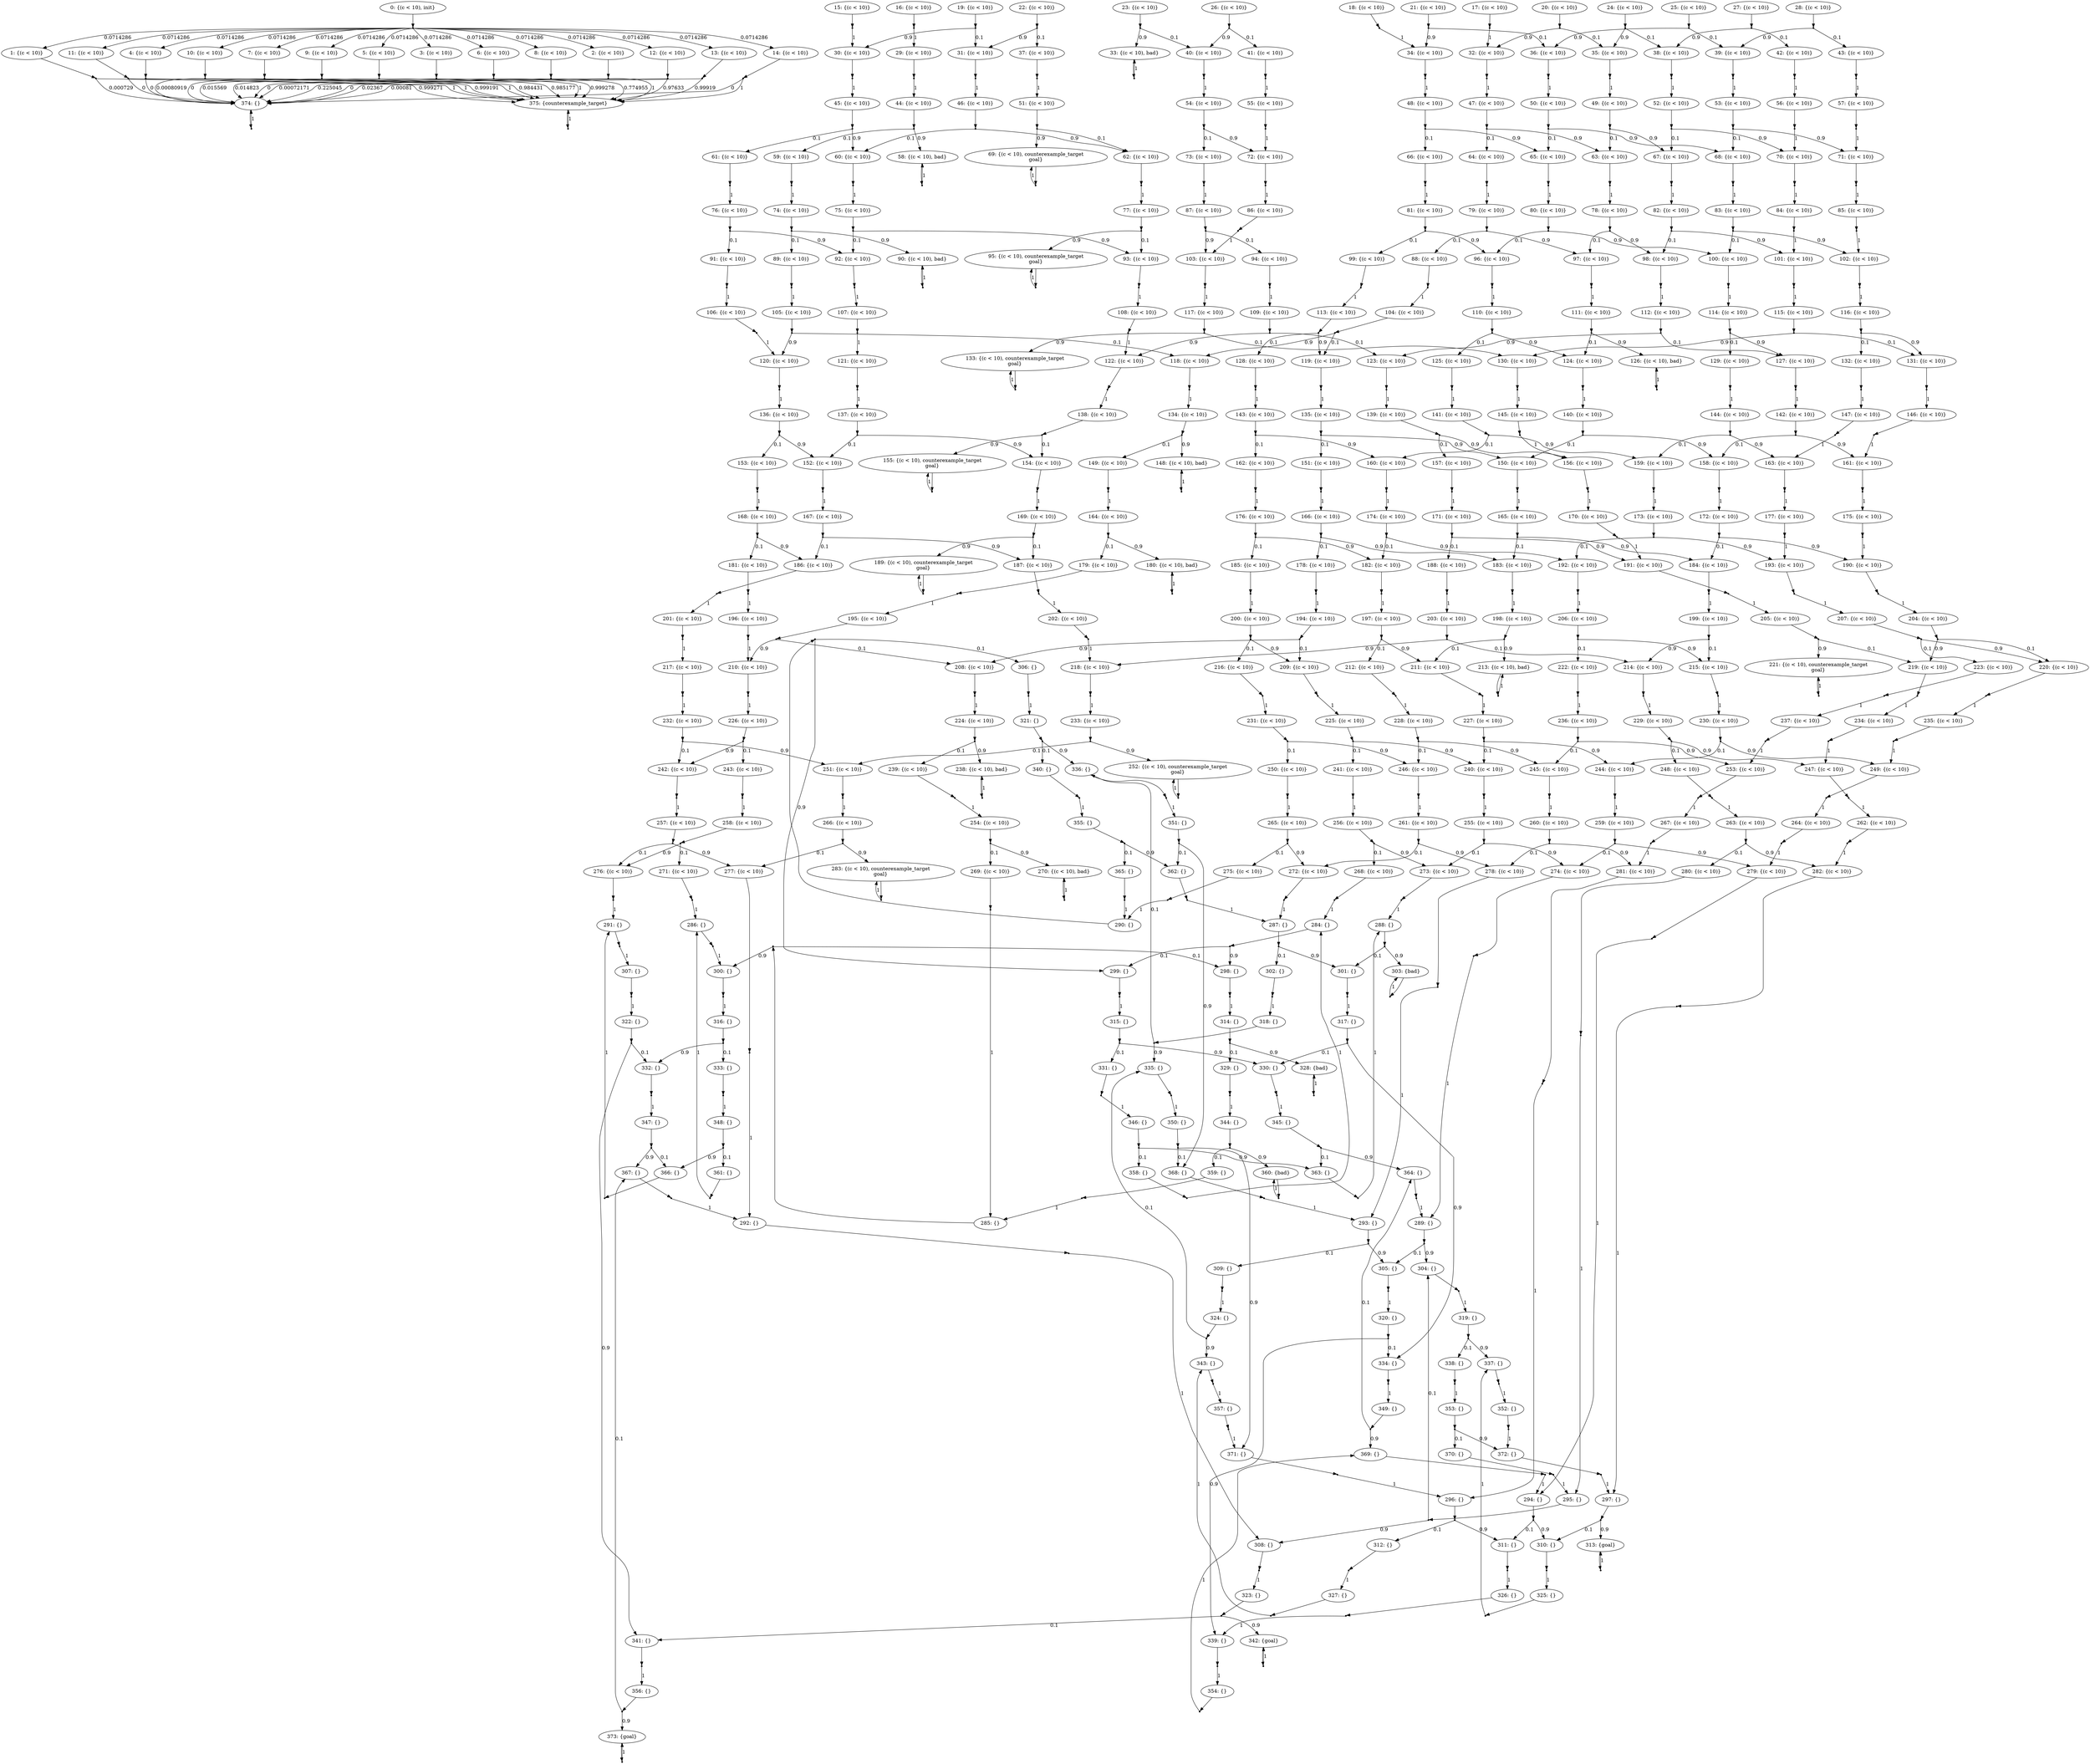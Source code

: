 digraph model {
	0 [ label = "0: {(c < 10), init}" ];
	1 [ label = "1: {(c < 10)}" ];
	2 [ label = "2: {(c < 10)}" ];
	3 [ label = "3: {(c < 10)}" ];
	4 [ label = "4: {(c < 10)}" ];
	5 [ label = "5: {(c < 10)}" ];
	6 [ label = "6: {(c < 10)}" ];
	7 [ label = "7: {(c < 10)}" ];
	8 [ label = "8: {(c < 10)}" ];
	9 [ label = "9: {(c < 10)}" ];
	10 [ label = "10: {(c < 10)}" ];
	11 [ label = "11: {(c < 10)}" ];
	12 [ label = "12: {(c < 10)}" ];
	13 [ label = "13: {(c < 10)}" ];
	14 [ label = "14: {(c < 10)}" ];
	15 [ label = "15: {(c < 10)}" ];
	16 [ label = "16: {(c < 10)}" ];
	17 [ label = "17: {(c < 10)}" ];
	18 [ label = "18: {(c < 10)}" ];
	19 [ label = "19: {(c < 10)}" ];
	20 [ label = "20: {(c < 10)}" ];
	21 [ label = "21: {(c < 10)}" ];
	22 [ label = "22: {(c < 10)}" ];
	23 [ label = "23: {(c < 10)}" ];
	24 [ label = "24: {(c < 10)}" ];
	25 [ label = "25: {(c < 10)}" ];
	26 [ label = "26: {(c < 10)}" ];
	27 [ label = "27: {(c < 10)}" ];
	28 [ label = "28: {(c < 10)}" ];
	29 [ label = "29: {(c < 10)}" ];
	30 [ label = "30: {(c < 10)}" ];
	31 [ label = "31: {(c < 10)}" ];
	32 [ label = "32: {(c < 10)}" ];
	33 [ label = "33: {(c < 10), bad}" ];
	34 [ label = "34: {(c < 10)}" ];
	35 [ label = "35: {(c < 10)}" ];
	36 [ label = "36: {(c < 10)}" ];
	37 [ label = "37: {(c < 10)}" ];
	38 [ label = "38: {(c < 10)}" ];
	39 [ label = "39: {(c < 10)}" ];
	40 [ label = "40: {(c < 10)}" ];
	41 [ label = "41: {(c < 10)}" ];
	42 [ label = "42: {(c < 10)}" ];
	43 [ label = "43: {(c < 10)}" ];
	44 [ label = "44: {(c < 10)}" ];
	45 [ label = "45: {(c < 10)}" ];
	46 [ label = "46: {(c < 10)}" ];
	47 [ label = "47: {(c < 10)}" ];
	48 [ label = "48: {(c < 10)}" ];
	49 [ label = "49: {(c < 10)}" ];
	50 [ label = "50: {(c < 10)}" ];
	51 [ label = "51: {(c < 10)}" ];
	52 [ label = "52: {(c < 10)}" ];
	53 [ label = "53: {(c < 10)}" ];
	54 [ label = "54: {(c < 10)}" ];
	55 [ label = "55: {(c < 10)}" ];
	56 [ label = "56: {(c < 10)}" ];
	57 [ label = "57: {(c < 10)}" ];
	58 [ label = "58: {(c < 10), bad}" ];
	59 [ label = "59: {(c < 10)}" ];
	60 [ label = "60: {(c < 10)}" ];
	61 [ label = "61: {(c < 10)}" ];
	62 [ label = "62: {(c < 10)}" ];
	63 [ label = "63: {(c < 10)}" ];
	64 [ label = "64: {(c < 10)}" ];
	65 [ label = "65: {(c < 10)}" ];
	66 [ label = "66: {(c < 10)}" ];
	67 [ label = "67: {(c < 10)}" ];
	68 [ label = "68: {(c < 10)}" ];
	69 [ label = "69: {(c < 10), counterexample_target
goal}" ];
	70 [ label = "70: {(c < 10)}" ];
	71 [ label = "71: {(c < 10)}" ];
	72 [ label = "72: {(c < 10)}" ];
	73 [ label = "73: {(c < 10)}" ];
	74 [ label = "74: {(c < 10)}" ];
	75 [ label = "75: {(c < 10)}" ];
	76 [ label = "76: {(c < 10)}" ];
	77 [ label = "77: {(c < 10)}" ];
	78 [ label = "78: {(c < 10)}" ];
	79 [ label = "79: {(c < 10)}" ];
	80 [ label = "80: {(c < 10)}" ];
	81 [ label = "81: {(c < 10)}" ];
	82 [ label = "82: {(c < 10)}" ];
	83 [ label = "83: {(c < 10)}" ];
	84 [ label = "84: {(c < 10)}" ];
	85 [ label = "85: {(c < 10)}" ];
	86 [ label = "86: {(c < 10)}" ];
	87 [ label = "87: {(c < 10)}" ];
	88 [ label = "88: {(c < 10)}" ];
	89 [ label = "89: {(c < 10)}" ];
	90 [ label = "90: {(c < 10), bad}" ];
	91 [ label = "91: {(c < 10)}" ];
	92 [ label = "92: {(c < 10)}" ];
	93 [ label = "93: {(c < 10)}" ];
	94 [ label = "94: {(c < 10)}" ];
	95 [ label = "95: {(c < 10), counterexample_target
goal}" ];
	96 [ label = "96: {(c < 10)}" ];
	97 [ label = "97: {(c < 10)}" ];
	98 [ label = "98: {(c < 10)}" ];
	99 [ label = "99: {(c < 10)}" ];
	100 [ label = "100: {(c < 10)}" ];
	101 [ label = "101: {(c < 10)}" ];
	102 [ label = "102: {(c < 10)}" ];
	103 [ label = "103: {(c < 10)}" ];
	104 [ label = "104: {(c < 10)}" ];
	105 [ label = "105: {(c < 10)}" ];
	106 [ label = "106: {(c < 10)}" ];
	107 [ label = "107: {(c < 10)}" ];
	108 [ label = "108: {(c < 10)}" ];
	109 [ label = "109: {(c < 10)}" ];
	110 [ label = "110: {(c < 10)}" ];
	111 [ label = "111: {(c < 10)}" ];
	112 [ label = "112: {(c < 10)}" ];
	113 [ label = "113: {(c < 10)}" ];
	114 [ label = "114: {(c < 10)}" ];
	115 [ label = "115: {(c < 10)}" ];
	116 [ label = "116: {(c < 10)}" ];
	117 [ label = "117: {(c < 10)}" ];
	118 [ label = "118: {(c < 10)}" ];
	119 [ label = "119: {(c < 10)}" ];
	120 [ label = "120: {(c < 10)}" ];
	121 [ label = "121: {(c < 10)}" ];
	122 [ label = "122: {(c < 10)}" ];
	123 [ label = "123: {(c < 10)}" ];
	124 [ label = "124: {(c < 10)}" ];
	125 [ label = "125: {(c < 10)}" ];
	126 [ label = "126: {(c < 10), bad}" ];
	127 [ label = "127: {(c < 10)}" ];
	128 [ label = "128: {(c < 10)}" ];
	129 [ label = "129: {(c < 10)}" ];
	130 [ label = "130: {(c < 10)}" ];
	131 [ label = "131: {(c < 10)}" ];
	132 [ label = "132: {(c < 10)}" ];
	133 [ label = "133: {(c < 10), counterexample_target
goal}" ];
	134 [ label = "134: {(c < 10)}" ];
	135 [ label = "135: {(c < 10)}" ];
	136 [ label = "136: {(c < 10)}" ];
	137 [ label = "137: {(c < 10)}" ];
	138 [ label = "138: {(c < 10)}" ];
	139 [ label = "139: {(c < 10)}" ];
	140 [ label = "140: {(c < 10)}" ];
	141 [ label = "141: {(c < 10)}" ];
	142 [ label = "142: {(c < 10)}" ];
	143 [ label = "143: {(c < 10)}" ];
	144 [ label = "144: {(c < 10)}" ];
	145 [ label = "145: {(c < 10)}" ];
	146 [ label = "146: {(c < 10)}" ];
	147 [ label = "147: {(c < 10)}" ];
	148 [ label = "148: {(c < 10), bad}" ];
	149 [ label = "149: {(c < 10)}" ];
	150 [ label = "150: {(c < 10)}" ];
	151 [ label = "151: {(c < 10)}" ];
	152 [ label = "152: {(c < 10)}" ];
	153 [ label = "153: {(c < 10)}" ];
	154 [ label = "154: {(c < 10)}" ];
	155 [ label = "155: {(c < 10), counterexample_target
goal}" ];
	156 [ label = "156: {(c < 10)}" ];
	157 [ label = "157: {(c < 10)}" ];
	158 [ label = "158: {(c < 10)}" ];
	159 [ label = "159: {(c < 10)}" ];
	160 [ label = "160: {(c < 10)}" ];
	161 [ label = "161: {(c < 10)}" ];
	162 [ label = "162: {(c < 10)}" ];
	163 [ label = "163: {(c < 10)}" ];
	164 [ label = "164: {(c < 10)}" ];
	165 [ label = "165: {(c < 10)}" ];
	166 [ label = "166: {(c < 10)}" ];
	167 [ label = "167: {(c < 10)}" ];
	168 [ label = "168: {(c < 10)}" ];
	169 [ label = "169: {(c < 10)}" ];
	170 [ label = "170: {(c < 10)}" ];
	171 [ label = "171: {(c < 10)}" ];
	172 [ label = "172: {(c < 10)}" ];
	173 [ label = "173: {(c < 10)}" ];
	174 [ label = "174: {(c < 10)}" ];
	175 [ label = "175: {(c < 10)}" ];
	176 [ label = "176: {(c < 10)}" ];
	177 [ label = "177: {(c < 10)}" ];
	178 [ label = "178: {(c < 10)}" ];
	179 [ label = "179: {(c < 10)}" ];
	180 [ label = "180: {(c < 10), bad}" ];
	181 [ label = "181: {(c < 10)}" ];
	182 [ label = "182: {(c < 10)}" ];
	183 [ label = "183: {(c < 10)}" ];
	184 [ label = "184: {(c < 10)}" ];
	185 [ label = "185: {(c < 10)}" ];
	186 [ label = "186: {(c < 10)}" ];
	187 [ label = "187: {(c < 10)}" ];
	188 [ label = "188: {(c < 10)}" ];
	189 [ label = "189: {(c < 10), counterexample_target
goal}" ];
	190 [ label = "190: {(c < 10)}" ];
	191 [ label = "191: {(c < 10)}" ];
	192 [ label = "192: {(c < 10)}" ];
	193 [ label = "193: {(c < 10)}" ];
	194 [ label = "194: {(c < 10)}" ];
	195 [ label = "195: {(c < 10)}" ];
	196 [ label = "196: {(c < 10)}" ];
	197 [ label = "197: {(c < 10)}" ];
	198 [ label = "198: {(c < 10)}" ];
	199 [ label = "199: {(c < 10)}" ];
	200 [ label = "200: {(c < 10)}" ];
	201 [ label = "201: {(c < 10)}" ];
	202 [ label = "202: {(c < 10)}" ];
	203 [ label = "203: {(c < 10)}" ];
	204 [ label = "204: {(c < 10)}" ];
	205 [ label = "205: {(c < 10)}" ];
	206 [ label = "206: {(c < 10)}" ];
	207 [ label = "207: {(c < 10)}" ];
	208 [ label = "208: {(c < 10)}" ];
	209 [ label = "209: {(c < 10)}" ];
	210 [ label = "210: {(c < 10)}" ];
	211 [ label = "211: {(c < 10)}" ];
	212 [ label = "212: {(c < 10)}" ];
	213 [ label = "213: {(c < 10), bad}" ];
	214 [ label = "214: {(c < 10)}" ];
	215 [ label = "215: {(c < 10)}" ];
	216 [ label = "216: {(c < 10)}" ];
	217 [ label = "217: {(c < 10)}" ];
	218 [ label = "218: {(c < 10)}" ];
	219 [ label = "219: {(c < 10)}" ];
	220 [ label = "220: {(c < 10)}" ];
	221 [ label = "221: {(c < 10), counterexample_target
goal}" ];
	222 [ label = "222: {(c < 10)}" ];
	223 [ label = "223: {(c < 10)}" ];
	224 [ label = "224: {(c < 10)}" ];
	225 [ label = "225: {(c < 10)}" ];
	226 [ label = "226: {(c < 10)}" ];
	227 [ label = "227: {(c < 10)}" ];
	228 [ label = "228: {(c < 10)}" ];
	229 [ label = "229: {(c < 10)}" ];
	230 [ label = "230: {(c < 10)}" ];
	231 [ label = "231: {(c < 10)}" ];
	232 [ label = "232: {(c < 10)}" ];
	233 [ label = "233: {(c < 10)}" ];
	234 [ label = "234: {(c < 10)}" ];
	235 [ label = "235: {(c < 10)}" ];
	236 [ label = "236: {(c < 10)}" ];
	237 [ label = "237: {(c < 10)}" ];
	238 [ label = "238: {(c < 10), bad}" ];
	239 [ label = "239: {(c < 10)}" ];
	240 [ label = "240: {(c < 10)}" ];
	241 [ label = "241: {(c < 10)}" ];
	242 [ label = "242: {(c < 10)}" ];
	243 [ label = "243: {(c < 10)}" ];
	244 [ label = "244: {(c < 10)}" ];
	245 [ label = "245: {(c < 10)}" ];
	246 [ label = "246: {(c < 10)}" ];
	247 [ label = "247: {(c < 10)}" ];
	248 [ label = "248: {(c < 10)}" ];
	249 [ label = "249: {(c < 10)}" ];
	250 [ label = "250: {(c < 10)}" ];
	251 [ label = "251: {(c < 10)}" ];
	252 [ label = "252: {(c < 10), counterexample_target
goal}" ];
	253 [ label = "253: {(c < 10)}" ];
	254 [ label = "254: {(c < 10)}" ];
	255 [ label = "255: {(c < 10)}" ];
	256 [ label = "256: {(c < 10)}" ];
	257 [ label = "257: {(c < 10)}" ];
	258 [ label = "258: {(c < 10)}" ];
	259 [ label = "259: {(c < 10)}" ];
	260 [ label = "260: {(c < 10)}" ];
	261 [ label = "261: {(c < 10)}" ];
	262 [ label = "262: {(c < 10)}" ];
	263 [ label = "263: {(c < 10)}" ];
	264 [ label = "264: {(c < 10)}" ];
	265 [ label = "265: {(c < 10)}" ];
	266 [ label = "266: {(c < 10)}" ];
	267 [ label = "267: {(c < 10)}" ];
	268 [ label = "268: {(c < 10)}" ];
	269 [ label = "269: {(c < 10)}" ];
	270 [ label = "270: {(c < 10), bad}" ];
	271 [ label = "271: {(c < 10)}" ];
	272 [ label = "272: {(c < 10)}" ];
	273 [ label = "273: {(c < 10)}" ];
	274 [ label = "274: {(c < 10)}" ];
	275 [ label = "275: {(c < 10)}" ];
	276 [ label = "276: {(c < 10)}" ];
	277 [ label = "277: {(c < 10)}" ];
	278 [ label = "278: {(c < 10)}" ];
	279 [ label = "279: {(c < 10)}" ];
	280 [ label = "280: {(c < 10)}" ];
	281 [ label = "281: {(c < 10)}" ];
	282 [ label = "282: {(c < 10)}" ];
	283 [ label = "283: {(c < 10), counterexample_target
goal}" ];
	284 [ label = "284: {}" ];
	285 [ label = "285: {}" ];
	286 [ label = "286: {}" ];
	287 [ label = "287: {}" ];
	288 [ label = "288: {}" ];
	289 [ label = "289: {}" ];
	290 [ label = "290: {}" ];
	291 [ label = "291: {}" ];
	292 [ label = "292: {}" ];
	293 [ label = "293: {}" ];
	294 [ label = "294: {}" ];
	295 [ label = "295: {}" ];
	296 [ label = "296: {}" ];
	297 [ label = "297: {}" ];
	298 [ label = "298: {}" ];
	299 [ label = "299: {}" ];
	300 [ label = "300: {}" ];
	301 [ label = "301: {}" ];
	302 [ label = "302: {}" ];
	303 [ label = "303: {bad}" ];
	304 [ label = "304: {}" ];
	305 [ label = "305: {}" ];
	306 [ label = "306: {}" ];
	307 [ label = "307: {}" ];
	308 [ label = "308: {}" ];
	309 [ label = "309: {}" ];
	310 [ label = "310: {}" ];
	311 [ label = "311: {}" ];
	312 [ label = "312: {}" ];
	313 [ label = "313: {goal}" ];
	314 [ label = "314: {}" ];
	315 [ label = "315: {}" ];
	316 [ label = "316: {}" ];
	317 [ label = "317: {}" ];
	318 [ label = "318: {}" ];
	319 [ label = "319: {}" ];
	320 [ label = "320: {}" ];
	321 [ label = "321: {}" ];
	322 [ label = "322: {}" ];
	323 [ label = "323: {}" ];
	324 [ label = "324: {}" ];
	325 [ label = "325: {}" ];
	326 [ label = "326: {}" ];
	327 [ label = "327: {}" ];
	328 [ label = "328: {bad}" ];
	329 [ label = "329: {}" ];
	330 [ label = "330: {}" ];
	331 [ label = "331: {}" ];
	332 [ label = "332: {}" ];
	333 [ label = "333: {}" ];
	334 [ label = "334: {}" ];
	335 [ label = "335: {}" ];
	336 [ label = "336: {}" ];
	337 [ label = "337: {}" ];
	338 [ label = "338: {}" ];
	339 [ label = "339: {}" ];
	340 [ label = "340: {}" ];
	341 [ label = "341: {}" ];
	342 [ label = "342: {goal}" ];
	343 [ label = "343: {}" ];
	344 [ label = "344: {}" ];
	345 [ label = "345: {}" ];
	346 [ label = "346: {}" ];
	347 [ label = "347: {}" ];
	348 [ label = "348: {}" ];
	349 [ label = "349: {}" ];
	350 [ label = "350: {}" ];
	351 [ label = "351: {}" ];
	352 [ label = "352: {}" ];
	353 [ label = "353: {}" ];
	354 [ label = "354: {}" ];
	355 [ label = "355: {}" ];
	356 [ label = "356: {}" ];
	357 [ label = "357: {}" ];
	358 [ label = "358: {}" ];
	359 [ label = "359: {}" ];
	360 [ label = "360: {bad}" ];
	361 [ label = "361: {}" ];
	362 [ label = "362: {}" ];
	363 [ label = "363: {}" ];
	364 [ label = "364: {}" ];
	365 [ label = "365: {}" ];
	366 [ label = "366: {}" ];
	367 [ label = "367: {}" ];
	368 [ label = "368: {}" ];
	369 [ label = "369: {}" ];
	370 [ label = "370: {}" ];
	371 [ label = "371: {}" ];
	372 [ label = "372: {}" ];
	373 [ label = "373: {goal}" ];
	374 [ label = "374: {}" ];
	375 [ label = "375: {counterexample_target}" ];
	"0c0" [shape = "point"];
	0 -> "0c0";
	"0c0" -> 1 [ label= "0.0714286" ];
	"0c0" -> 2 [ label= "0.0714286" ];
	"0c0" -> 3 [ label= "0.0714286" ];
	"0c0" -> 4 [ label= "0.0714286" ];
	"0c0" -> 5 [ label= "0.0714286" ];
	"0c0" -> 6 [ label= "0.0714286" ];
	"0c0" -> 7 [ label= "0.0714286" ];
	"0c0" -> 8 [ label= "0.0714286" ];
	"0c0" -> 9 [ label= "0.0714286" ];
	"0c0" -> 10 [ label= "0.0714286" ];
	"0c0" -> 11 [ label= "0.0714286" ];
	"0c0" -> 12 [ label= "0.0714286" ];
	"0c0" -> 13 [ label= "0.0714286" ];
	"0c0" -> 14 [ label= "0.0714286" ];
	"1c0" [shape = "point"];
	1 -> "1c0";
	"1c0" -> 374 [ label= "0.000729" ];
	"1c0" -> 375 [ label= "0.999271" ];
	"2c0" [shape = "point"];
	2 -> "2c0";
	"2c0" -> 374 [ label= "0" ];
	"2c0" -> 375 [ label= "1" ];
	"3c0" [shape = "point"];
	3 -> "3c0";
	"3c0" -> 374 [ label= "0" ];
	"3c0" -> 375 [ label= "1" ];
	"4c0" [shape = "point"];
	4 -> "4c0";
	"4c0" -> 374 [ label= "0" ];
	"4c0" -> 375 [ label= "1" ];
	"5c0" [shape = "point"];
	5 -> "5c0";
	"5c0" -> 374 [ label= "0.014823" ];
	"5c0" -> 375 [ label= "0.985177" ];
	"6c0" [shape = "point"];
	6 -> "6c0";
	"6c0" -> 374 [ label= "0.00072171" ];
	"6c0" -> 375 [ label= "0.999278" ];
	"7c0" [shape = "point"];
	7 -> "7c0";
	"7c0" -> 374 [ label= "0" ];
	"7c0" -> 375 [ label= "1" ];
	"8c0" [shape = "point"];
	8 -> "8c0";
	"8c0" -> 374 [ label= "0.225045" ];
	"8c0" -> 375 [ label= "0.774955" ];
	"9c0" [shape = "point"];
	9 -> "9c0";
	"9c0" -> 374 [ label= "0.015569" ];
	"9c0" -> 375 [ label= "0.984431" ];
	"10c0" [shape = "point"];
	10 -> "10c0";
	"10c0" -> 374 [ label= "0.00080919" ];
	"10c0" -> 375 [ label= "0.999191" ];
	"11c0" [shape = "point"];
	11 -> "11c0";
	"11c0" -> 374 [ label= "0" ];
	"11c0" -> 375 [ label= "1" ];
	"12c0" [shape = "point"];
	12 -> "12c0";
	"12c0" -> 374 [ label= "0.02367" ];
	"12c0" -> 375 [ label= "0.97633" ];
	"13c0" [shape = "point"];
	13 -> "13c0";
	"13c0" -> 374 [ label= "0.00081" ];
	"13c0" -> 375 [ label= "0.99919" ];
	"14c0" [shape = "point"];
	14 -> "14c0";
	"14c0" -> 374 [ label= "0" ];
	"14c0" -> 375 [ label= "1" ];
	"15c0" [shape = "point"];
	15 -> "15c0";
	"15c0" -> 30 [ label= "1" ];
	"16c0" [shape = "point"];
	16 -> "16c0";
	"16c0" -> 29 [ label= "1" ];
	"17c0" [shape = "point"];
	17 -> "17c0";
	"17c0" -> 32 [ label= "1" ];
	"18c0" [shape = "point"];
	18 -> "18c0";
	"18c0" -> 34 [ label= "1" ];
	"19c0" [shape = "point"];
	19 -> "19c0";
	"19c0" -> 30 [ label= "0.9" ];
	"19c0" -> 31 [ label= "0.1" ];
	"20c0" [shape = "point"];
	20 -> "20c0";
	"20c0" -> 32 [ label= "0.9" ];
	"20c0" -> 35 [ label= "0.1" ];
	"21c0" [shape = "point"];
	21 -> "21c0";
	"21c0" -> 34 [ label= "0.9" ];
	"21c0" -> 36 [ label= "0.1" ];
	"22c0" [shape = "point"];
	22 -> "22c0";
	"22c0" -> 31 [ label= "0.9" ];
	"22c0" -> 37 [ label= "0.1" ];
	"23c0" [shape = "point"];
	23 -> "23c0";
	"23c0" -> 33 [ label= "0.9" ];
	"23c0" -> 40 [ label= "0.1" ];
	"24c0" [shape = "point"];
	24 -> "24c0";
	"24c0" -> 35 [ label= "0.9" ];
	"24c0" -> 38 [ label= "0.1" ];
	"25c0" [shape = "point"];
	25 -> "25c0";
	"25c0" -> 36 [ label= "0.9" ];
	"25c0" -> 39 [ label= "0.1" ];
	"26c0" [shape = "point"];
	26 -> "26c0";
	"26c0" -> 40 [ label= "0.9" ];
	"26c0" -> 41 [ label= "0.1" ];
	"27c0" [shape = "point"];
	27 -> "27c0";
	"27c0" -> 38 [ label= "0.9" ];
	"27c0" -> 42 [ label= "0.1" ];
	"28c0" [shape = "point"];
	28 -> "28c0";
	"28c0" -> 39 [ label= "0.9" ];
	"28c0" -> 43 [ label= "0.1" ];
	"29c0" [shape = "point"];
	29 -> "29c0";
	"29c0" -> 44 [ label= "1" ];
	"30c0" [shape = "point"];
	30 -> "30c0";
	"30c0" -> 45 [ label= "1" ];
	"31c0" [shape = "point"];
	31 -> "31c0";
	"31c0" -> 46 [ label= "1" ];
	"32c0" [shape = "point"];
	32 -> "32c0";
	"32c0" -> 47 [ label= "1" ];
	"33c0" [shape = "point"];
	33 -> "33c0";
	"33c0" -> 33 [ label= "1" ];
	"34c0" [shape = "point"];
	34 -> "34c0";
	"34c0" -> 48 [ label= "1" ];
	"35c0" [shape = "point"];
	35 -> "35c0";
	"35c0" -> 49 [ label= "1" ];
	"36c0" [shape = "point"];
	36 -> "36c0";
	"36c0" -> 50 [ label= "1" ];
	"37c0" [shape = "point"];
	37 -> "37c0";
	"37c0" -> 51 [ label= "1" ];
	"38c0" [shape = "point"];
	38 -> "38c0";
	"38c0" -> 52 [ label= "1" ];
	"39c0" [shape = "point"];
	39 -> "39c0";
	"39c0" -> 53 [ label= "1" ];
	"40c0" [shape = "point"];
	40 -> "40c0";
	"40c0" -> 54 [ label= "1" ];
	"41c0" [shape = "point"];
	41 -> "41c0";
	"41c0" -> 55 [ label= "1" ];
	"42c0" [shape = "point"];
	42 -> "42c0";
	"42c0" -> 56 [ label= "1" ];
	"43c0" [shape = "point"];
	43 -> "43c0";
	"43c0" -> 57 [ label= "1" ];
	"44c0" [shape = "point"];
	44 -> "44c0";
	"44c0" -> 58 [ label= "0.9" ];
	"44c0" -> 59 [ label= "0.1" ];
	"45c0" [shape = "point"];
	45 -> "45c0";
	"45c0" -> 60 [ label= "0.9" ];
	"45c0" -> 61 [ label= "0.1" ];
	"46c0" [shape = "point"];
	46 -> "46c0";
	"46c0" -> 60 [ label= "0.1" ];
	"46c0" -> 62 [ label= "0.9" ];
	"47c0" [shape = "point"];
	47 -> "47c0";
	"47c0" -> 63 [ label= "0.9" ];
	"47c0" -> 64 [ label= "0.1" ];
	"48c0" [shape = "point"];
	48 -> "48c0";
	"48c0" -> 65 [ label= "0.9" ];
	"48c0" -> 66 [ label= "0.1" ];
	"49c0" [shape = "point"];
	49 -> "49c0";
	"49c0" -> 63 [ label= "0.1" ];
	"49c0" -> 67 [ label= "0.9" ];
	"50c0" [shape = "point"];
	50 -> "50c0";
	"50c0" -> 65 [ label= "0.1" ];
	"50c0" -> 68 [ label= "0.9" ];
	"51c0" [shape = "point"];
	51 -> "51c0";
	"51c0" -> 62 [ label= "0.1" ];
	"51c0" -> 69 [ label= "0.9" ];
	"52c0" [shape = "point"];
	52 -> "52c0";
	"52c0" -> 67 [ label= "0.1" ];
	"52c0" -> 70 [ label= "0.9" ];
	"53c0" [shape = "point"];
	53 -> "53c0";
	"53c0" -> 68 [ label= "0.1" ];
	"53c0" -> 71 [ label= "0.9" ];
	"54c0" [shape = "point"];
	54 -> "54c0";
	"54c0" -> 72 [ label= "0.9" ];
	"54c0" -> 73 [ label= "0.1" ];
	"55c0" [shape = "point"];
	55 -> "55c0";
	"55c0" -> 72 [ label= "1" ];
	"56c0" [shape = "point"];
	56 -> "56c0";
	"56c0" -> 70 [ label= "1" ];
	"57c0" [shape = "point"];
	57 -> "57c0";
	"57c0" -> 71 [ label= "1" ];
	"58c0" [shape = "point"];
	58 -> "58c0";
	"58c0" -> 58 [ label= "1" ];
	"59c0" [shape = "point"];
	59 -> "59c0";
	"59c0" -> 74 [ label= "1" ];
	"60c0" [shape = "point"];
	60 -> "60c0";
	"60c0" -> 75 [ label= "1" ];
	"61c0" [shape = "point"];
	61 -> "61c0";
	"61c0" -> 76 [ label= "1" ];
	"62c0" [shape = "point"];
	62 -> "62c0";
	"62c0" -> 77 [ label= "1" ];
	"63c0" [shape = "point"];
	63 -> "63c0";
	"63c0" -> 78 [ label= "1" ];
	"64c0" [shape = "point"];
	64 -> "64c0";
	"64c0" -> 79 [ label= "1" ];
	"65c0" [shape = "point"];
	65 -> "65c0";
	"65c0" -> 80 [ label= "1" ];
	"66c0" [shape = "point"];
	66 -> "66c0";
	"66c0" -> 81 [ label= "1" ];
	"67c0" [shape = "point"];
	67 -> "67c0";
	"67c0" -> 82 [ label= "1" ];
	"68c0" [shape = "point"];
	68 -> "68c0";
	"68c0" -> 83 [ label= "1" ];
	"69c0" [shape = "point"];
	69 -> "69c0";
	"69c0" -> 69 [ label= "1" ];
	"70c0" [shape = "point"];
	70 -> "70c0";
	"70c0" -> 84 [ label= "1" ];
	"71c0" [shape = "point"];
	71 -> "71c0";
	"71c0" -> 85 [ label= "1" ];
	"72c0" [shape = "point"];
	72 -> "72c0";
	"72c0" -> 86 [ label= "1" ];
	"73c0" [shape = "point"];
	73 -> "73c0";
	"73c0" -> 87 [ label= "1" ];
	"74c0" [shape = "point"];
	74 -> "74c0";
	"74c0" -> 89 [ label= "0.1" ];
	"74c0" -> 90 [ label= "0.9" ];
	"75c0" [shape = "point"];
	75 -> "75c0";
	"75c0" -> 92 [ label= "0.1" ];
	"75c0" -> 93 [ label= "0.9" ];
	"76c0" [shape = "point"];
	76 -> "76c0";
	"76c0" -> 91 [ label= "0.1" ];
	"76c0" -> 92 [ label= "0.9" ];
	"77c0" [shape = "point"];
	77 -> "77c0";
	"77c0" -> 93 [ label= "0.1" ];
	"77c0" -> 95 [ label= "0.9" ];
	"78c0" [shape = "point"];
	78 -> "78c0";
	"78c0" -> 97 [ label= "0.1" ];
	"78c0" -> 98 [ label= "0.9" ];
	"79c0" [shape = "point"];
	79 -> "79c0";
	"79c0" -> 88 [ label= "0.1" ];
	"79c0" -> 97 [ label= "0.9" ];
	"80c0" [shape = "point"];
	80 -> "80c0";
	"80c0" -> 96 [ label= "0.1" ];
	"80c0" -> 100 [ label= "0.9" ];
	"81c0" [shape = "point"];
	81 -> "81c0";
	"81c0" -> 96 [ label= "0.9" ];
	"81c0" -> 99 [ label= "0.1" ];
	"82c0" [shape = "point"];
	82 -> "82c0";
	"82c0" -> 98 [ label= "0.1" ];
	"82c0" -> 101 [ label= "0.9" ];
	"83c0" [shape = "point"];
	83 -> "83c0";
	"83c0" -> 100 [ label= "0.1" ];
	"83c0" -> 102 [ label= "0.9" ];
	"84c0" [shape = "point"];
	84 -> "84c0";
	"84c0" -> 101 [ label= "1" ];
	"85c0" [shape = "point"];
	85 -> "85c0";
	"85c0" -> 102 [ label= "1" ];
	"86c0" [shape = "point"];
	86 -> "86c0";
	"86c0" -> 103 [ label= "1" ];
	"87c0" [shape = "point"];
	87 -> "87c0";
	"87c0" -> 94 [ label= "0.1" ];
	"87c0" -> 103 [ label= "0.9" ];
	"88c0" [shape = "point"];
	88 -> "88c0";
	"88c0" -> 104 [ label= "1" ];
	"89c0" [shape = "point"];
	89 -> "89c0";
	"89c0" -> 105 [ label= "1" ];
	"90c0" [shape = "point"];
	90 -> "90c0";
	"90c0" -> 90 [ label= "1" ];
	"91c0" [shape = "point"];
	91 -> "91c0";
	"91c0" -> 106 [ label= "1" ];
	"92c0" [shape = "point"];
	92 -> "92c0";
	"92c0" -> 107 [ label= "1" ];
	"93c0" [shape = "point"];
	93 -> "93c0";
	"93c0" -> 108 [ label= "1" ];
	"94c0" [shape = "point"];
	94 -> "94c0";
	"94c0" -> 109 [ label= "1" ];
	"95c0" [shape = "point"];
	95 -> "95c0";
	"95c0" -> 95 [ label= "1" ];
	"96c0" [shape = "point"];
	96 -> "96c0";
	"96c0" -> 110 [ label= "1" ];
	"97c0" [shape = "point"];
	97 -> "97c0";
	"97c0" -> 111 [ label= "1" ];
	"98c0" [shape = "point"];
	98 -> "98c0";
	"98c0" -> 112 [ label= "1" ];
	"99c0" [shape = "point"];
	99 -> "99c0";
	"99c0" -> 113 [ label= "1" ];
	"100c0" [shape = "point"];
	100 -> "100c0";
	"100c0" -> 114 [ label= "1" ];
	"101c0" [shape = "point"];
	101 -> "101c0";
	"101c0" -> 115 [ label= "1" ];
	"102c0" [shape = "point"];
	102 -> "102c0";
	"102c0" -> 116 [ label= "1" ];
	"103c0" [shape = "point"];
	103 -> "103c0";
	"103c0" -> 117 [ label= "1" ];
	"104c0" [shape = "point"];
	104 -> "104c0";
	"104c0" -> 118 [ label= "0.9" ];
	"104c0" -> 119 [ label= "0.1" ];
	"105c0" [shape = "point"];
	105 -> "105c0";
	"105c0" -> 118 [ label= "0.1" ];
	"105c0" -> 120 [ label= "0.9" ];
	"106c0" [shape = "point"];
	106 -> "106c0";
	"106c0" -> 120 [ label= "1" ];
	"107c0" [shape = "point"];
	107 -> "107c0";
	"107c0" -> 121 [ label= "1" ];
	"108c0" [shape = "point"];
	108 -> "108c0";
	"108c0" -> 122 [ label= "1" ];
	"109c0" [shape = "point"];
	109 -> "109c0";
	"109c0" -> 122 [ label= "0.9" ];
	"109c0" -> 123 [ label= "0.1" ];
	"110c0" [shape = "point"];
	110 -> "110c0";
	"110c0" -> 124 [ label= "0.9" ];
	"110c0" -> 125 [ label= "0.1" ];
	"111c0" [shape = "point"];
	111 -> "111c0";
	"111c0" -> 124 [ label= "0.1" ];
	"111c0" -> 126 [ label= "0.9" ];
	"112c0" [shape = "point"];
	112 -> "112c0";
	"112c0" -> 123 [ label= "0.9" ];
	"112c0" -> 127 [ label= "0.1" ];
	"113c0" [shape = "point"];
	113 -> "113c0";
	"113c0" -> 119 [ label= "0.9" ];
	"113c0" -> 128 [ label= "0.1" ];
	"114c0" [shape = "point"];
	114 -> "114c0";
	"114c0" -> 127 [ label= "0.9" ];
	"114c0" -> 129 [ label= "0.1" ];
	"115c0" [shape = "point"];
	115 -> "115c0";
	"115c0" -> 130 [ label= "0.9" ];
	"115c0" -> 131 [ label= "0.1" ];
	"116c0" [shape = "point"];
	116 -> "116c0";
	"116c0" -> 131 [ label= "0.9" ];
	"116c0" -> 132 [ label= "0.1" ];
	"117c0" [shape = "point"];
	117 -> "117c0";
	"117c0" -> 130 [ label= "0.1" ];
	"117c0" -> 133 [ label= "0.9" ];
	"118c0" [shape = "point"];
	118 -> "118c0";
	"118c0" -> 134 [ label= "1" ];
	"119c0" [shape = "point"];
	119 -> "119c0";
	"119c0" -> 135 [ label= "1" ];
	"120c0" [shape = "point"];
	120 -> "120c0";
	"120c0" -> 136 [ label= "1" ];
	"121c0" [shape = "point"];
	121 -> "121c0";
	"121c0" -> 137 [ label= "1" ];
	"122c0" [shape = "point"];
	122 -> "122c0";
	"122c0" -> 138 [ label= "1" ];
	"123c0" [shape = "point"];
	123 -> "123c0";
	"123c0" -> 139 [ label= "1" ];
	"124c0" [shape = "point"];
	124 -> "124c0";
	"124c0" -> 140 [ label= "1" ];
	"125c0" [shape = "point"];
	125 -> "125c0";
	"125c0" -> 141 [ label= "1" ];
	"126c0" [shape = "point"];
	126 -> "126c0";
	"126c0" -> 126 [ label= "1" ];
	"127c0" [shape = "point"];
	127 -> "127c0";
	"127c0" -> 142 [ label= "1" ];
	"128c0" [shape = "point"];
	128 -> "128c0";
	"128c0" -> 143 [ label= "1" ];
	"129c0" [shape = "point"];
	129 -> "129c0";
	"129c0" -> 144 [ label= "1" ];
	"130c0" [shape = "point"];
	130 -> "130c0";
	"130c0" -> 145 [ label= "1" ];
	"131c0" [shape = "point"];
	131 -> "131c0";
	"131c0" -> 146 [ label= "1" ];
	"132c0" [shape = "point"];
	132 -> "132c0";
	"132c0" -> 147 [ label= "1" ];
	"133c0" [shape = "point"];
	133 -> "133c0";
	"133c0" -> 133 [ label= "1" ];
	"134c0" [shape = "point"];
	134 -> "134c0";
	"134c0" -> 148 [ label= "0.9" ];
	"134c0" -> 149 [ label= "0.1" ];
	"135c0" [shape = "point"];
	135 -> "135c0";
	"135c0" -> 150 [ label= "0.9" ];
	"135c0" -> 151 [ label= "0.1" ];
	"136c0" [shape = "point"];
	136 -> "136c0";
	"136c0" -> 152 [ label= "0.9" ];
	"136c0" -> 153 [ label= "0.1" ];
	"137c0" [shape = "point"];
	137 -> "137c0";
	"137c0" -> 152 [ label= "0.1" ];
	"137c0" -> 154 [ label= "0.9" ];
	"138c0" [shape = "point"];
	138 -> "138c0";
	"138c0" -> 154 [ label= "0.1" ];
	"138c0" -> 155 [ label= "0.9" ];
	"139c0" [shape = "point"];
	139 -> "139c0";
	"139c0" -> 156 [ label= "0.9" ];
	"139c0" -> 157 [ label= "0.1" ];
	"140c0" [shape = "point"];
	140 -> "140c0";
	"140c0" -> 150 [ label= "0.1" ];
	"140c0" -> 158 [ label= "0.9" ];
	"141c0" [shape = "point"];
	141 -> "141c0";
	"141c0" -> 159 [ label= "0.9" ];
	"141c0" -> 160 [ label= "0.1" ];
	"142c0" [shape = "point"];
	142 -> "142c0";
	"142c0" -> 158 [ label= "0.1" ];
	"142c0" -> 161 [ label= "0.9" ];
	"143c0" [shape = "point"];
	143 -> "143c0";
	"143c0" -> 160 [ label= "0.9" ];
	"143c0" -> 162 [ label= "0.1" ];
	"144c0" [shape = "point"];
	144 -> "144c0";
	"144c0" -> 159 [ label= "0.1" ];
	"144c0" -> 163 [ label= "0.9" ];
	"145c0" [shape = "point"];
	145 -> "145c0";
	"145c0" -> 156 [ label= "1" ];
	"146c0" [shape = "point"];
	146 -> "146c0";
	"146c0" -> 161 [ label= "1" ];
	"147c0" [shape = "point"];
	147 -> "147c0";
	"147c0" -> 163 [ label= "1" ];
	"148c0" [shape = "point"];
	148 -> "148c0";
	"148c0" -> 148 [ label= "1" ];
	"149c0" [shape = "point"];
	149 -> "149c0";
	"149c0" -> 164 [ label= "1" ];
	"150c0" [shape = "point"];
	150 -> "150c0";
	"150c0" -> 165 [ label= "1" ];
	"151c0" [shape = "point"];
	151 -> "151c0";
	"151c0" -> 166 [ label= "1" ];
	"152c0" [shape = "point"];
	152 -> "152c0";
	"152c0" -> 167 [ label= "1" ];
	"153c0" [shape = "point"];
	153 -> "153c0";
	"153c0" -> 168 [ label= "1" ];
	"154c0" [shape = "point"];
	154 -> "154c0";
	"154c0" -> 169 [ label= "1" ];
	"155c0" [shape = "point"];
	155 -> "155c0";
	"155c0" -> 155 [ label= "1" ];
	"156c0" [shape = "point"];
	156 -> "156c0";
	"156c0" -> 170 [ label= "1" ];
	"157c0" [shape = "point"];
	157 -> "157c0";
	"157c0" -> 171 [ label= "1" ];
	"158c0" [shape = "point"];
	158 -> "158c0";
	"158c0" -> 172 [ label= "1" ];
	"159c0" [shape = "point"];
	159 -> "159c0";
	"159c0" -> 173 [ label= "1" ];
	"160c0" [shape = "point"];
	160 -> "160c0";
	"160c0" -> 174 [ label= "1" ];
	"161c0" [shape = "point"];
	161 -> "161c0";
	"161c0" -> 175 [ label= "1" ];
	"162c0" [shape = "point"];
	162 -> "162c0";
	"162c0" -> 176 [ label= "1" ];
	"163c0" [shape = "point"];
	163 -> "163c0";
	"163c0" -> 177 [ label= "1" ];
	"164c0" [shape = "point"];
	164 -> "164c0";
	"164c0" -> 179 [ label= "0.1" ];
	"164c0" -> 180 [ label= "0.9" ];
	"165c0" [shape = "point"];
	165 -> "165c0";
	"165c0" -> 183 [ label= "0.1" ];
	"165c0" -> 184 [ label= "0.9" ];
	"166c0" [shape = "point"];
	166 -> "166c0";
	"166c0" -> 178 [ label= "0.1" ];
	"166c0" -> 183 [ label= "0.9" ];
	"167c0" [shape = "point"];
	167 -> "167c0";
	"167c0" -> 186 [ label= "0.1" ];
	"167c0" -> 187 [ label= "0.9" ];
	"168c0" [shape = "point"];
	168 -> "168c0";
	"168c0" -> 181 [ label= "0.1" ];
	"168c0" -> 186 [ label= "0.9" ];
	"169c0" [shape = "point"];
	169 -> "169c0";
	"169c0" -> 187 [ label= "0.1" ];
	"169c0" -> 189 [ label= "0.9" ];
	"170c0" [shape = "point"];
	170 -> "170c0";
	"170c0" -> 191 [ label= "1" ];
	"171c0" [shape = "point"];
	171 -> "171c0";
	"171c0" -> 188 [ label= "0.1" ];
	"171c0" -> 191 [ label= "0.9" ];
	"172c0" [shape = "point"];
	172 -> "172c0";
	"172c0" -> 184 [ label= "0.1" ];
	"172c0" -> 190 [ label= "0.9" ];
	"173c0" [shape = "point"];
	173 -> "173c0";
	"173c0" -> 192 [ label= "0.1" ];
	"173c0" -> 193 [ label= "0.9" ];
	"174c0" [shape = "point"];
	174 -> "174c0";
	"174c0" -> 182 [ label= "0.1" ];
	"174c0" -> 192 [ label= "0.9" ];
	"175c0" [shape = "point"];
	175 -> "175c0";
	"175c0" -> 190 [ label= "1" ];
	"176c0" [shape = "point"];
	176 -> "176c0";
	"176c0" -> 182 [ label= "0.9" ];
	"176c0" -> 185 [ label= "0.1" ];
	"177c0" [shape = "point"];
	177 -> "177c0";
	"177c0" -> 193 [ label= "1" ];
	"178c0" [shape = "point"];
	178 -> "178c0";
	"178c0" -> 194 [ label= "1" ];
	"179c0" [shape = "point"];
	179 -> "179c0";
	"179c0" -> 195 [ label= "1" ];
	"180c0" [shape = "point"];
	180 -> "180c0";
	"180c0" -> 180 [ label= "1" ];
	"181c0" [shape = "point"];
	181 -> "181c0";
	"181c0" -> 196 [ label= "1" ];
	"182c0" [shape = "point"];
	182 -> "182c0";
	"182c0" -> 197 [ label= "1" ];
	"183c0" [shape = "point"];
	183 -> "183c0";
	"183c0" -> 198 [ label= "1" ];
	"184c0" [shape = "point"];
	184 -> "184c0";
	"184c0" -> 199 [ label= "1" ];
	"185c0" [shape = "point"];
	185 -> "185c0";
	"185c0" -> 200 [ label= "1" ];
	"186c0" [shape = "point"];
	186 -> "186c0";
	"186c0" -> 201 [ label= "1" ];
	"187c0" [shape = "point"];
	187 -> "187c0";
	"187c0" -> 202 [ label= "1" ];
	"188c0" [shape = "point"];
	188 -> "188c0";
	"188c0" -> 203 [ label= "1" ];
	"189c0" [shape = "point"];
	189 -> "189c0";
	"189c0" -> 189 [ label= "1" ];
	"190c0" [shape = "point"];
	190 -> "190c0";
	"190c0" -> 204 [ label= "1" ];
	"191c0" [shape = "point"];
	191 -> "191c0";
	"191c0" -> 205 [ label= "1" ];
	"192c0" [shape = "point"];
	192 -> "192c0";
	"192c0" -> 206 [ label= "1" ];
	"193c0" [shape = "point"];
	193 -> "193c0";
	"193c0" -> 207 [ label= "1" ];
	"194c0" [shape = "point"];
	194 -> "194c0";
	"194c0" -> 208 [ label= "0.9" ];
	"194c0" -> 209 [ label= "0.1" ];
	"195c0" [shape = "point"];
	195 -> "195c0";
	"195c0" -> 208 [ label= "0.1" ];
	"195c0" -> 210 [ label= "0.9" ];
	"196c0" [shape = "point"];
	196 -> "196c0";
	"196c0" -> 210 [ label= "1" ];
	"197c0" [shape = "point"];
	197 -> "197c0";
	"197c0" -> 211 [ label= "0.9" ];
	"197c0" -> 212 [ label= "0.1" ];
	"198c0" [shape = "point"];
	198 -> "198c0";
	"198c0" -> 211 [ label= "0.1" ];
	"198c0" -> 213 [ label= "0.9" ];
	"199c0" [shape = "point"];
	199 -> "199c0";
	"199c0" -> 214 [ label= "0.9" ];
	"199c0" -> 215 [ label= "0.1" ];
	"200c0" [shape = "point"];
	200 -> "200c0";
	"200c0" -> 209 [ label= "0.9" ];
	"200c0" -> 216 [ label= "0.1" ];
	"201c0" [shape = "point"];
	201 -> "201c0";
	"201c0" -> 217 [ label= "1" ];
	"202c0" [shape = "point"];
	202 -> "202c0";
	"202c0" -> 218 [ label= "1" ];
	"203c0" [shape = "point"];
	203 -> "203c0";
	"203c0" -> 214 [ label= "0.1" ];
	"203c0" -> 218 [ label= "0.9" ];
	"204c0" [shape = "point"];
	204 -> "204c0";
	"204c0" -> 219 [ label= "0.9" ];
	"204c0" -> 220 [ label= "0.1" ];
	"205c0" [shape = "point"];
	205 -> "205c0";
	"205c0" -> 219 [ label= "0.1" ];
	"205c0" -> 221 [ label= "0.9" ];
	"206c0" [shape = "point"];
	206 -> "206c0";
	"206c0" -> 215 [ label= "0.9" ];
	"206c0" -> 222 [ label= "0.1" ];
	"207c0" [shape = "point"];
	207 -> "207c0";
	"207c0" -> 220 [ label= "0.9" ];
	"207c0" -> 223 [ label= "0.1" ];
	"208c0" [shape = "point"];
	208 -> "208c0";
	"208c0" -> 224 [ label= "1" ];
	"209c0" [shape = "point"];
	209 -> "209c0";
	"209c0" -> 225 [ label= "1" ];
	"210c0" [shape = "point"];
	210 -> "210c0";
	"210c0" -> 226 [ label= "1" ];
	"211c0" [shape = "point"];
	211 -> "211c0";
	"211c0" -> 227 [ label= "1" ];
	"212c0" [shape = "point"];
	212 -> "212c0";
	"212c0" -> 228 [ label= "1" ];
	"213c0" [shape = "point"];
	213 -> "213c0";
	"213c0" -> 213 [ label= "1" ];
	"214c0" [shape = "point"];
	214 -> "214c0";
	"214c0" -> 229 [ label= "1" ];
	"215c0" [shape = "point"];
	215 -> "215c0";
	"215c0" -> 230 [ label= "1" ];
	"216c0" [shape = "point"];
	216 -> "216c0";
	"216c0" -> 231 [ label= "1" ];
	"217c0" [shape = "point"];
	217 -> "217c0";
	"217c0" -> 232 [ label= "1" ];
	"218c0" [shape = "point"];
	218 -> "218c0";
	"218c0" -> 233 [ label= "1" ];
	"219c0" [shape = "point"];
	219 -> "219c0";
	"219c0" -> 234 [ label= "1" ];
	"220c0" [shape = "point"];
	220 -> "220c0";
	"220c0" -> 235 [ label= "1" ];
	"221c0" [shape = "point"];
	221 -> "221c0";
	"221c0" -> 221 [ label= "1" ];
	"222c0" [shape = "point"];
	222 -> "222c0";
	"222c0" -> 236 [ label= "1" ];
	"223c0" [shape = "point"];
	223 -> "223c0";
	"223c0" -> 237 [ label= "1" ];
	"224c0" [shape = "point"];
	224 -> "224c0";
	"224c0" -> 238 [ label= "0.9" ];
	"224c0" -> 239 [ label= "0.1" ];
	"225c0" [shape = "point"];
	225 -> "225c0";
	"225c0" -> 240 [ label= "0.9" ];
	"225c0" -> 241 [ label= "0.1" ];
	"226c0" [shape = "point"];
	226 -> "226c0";
	"226c0" -> 242 [ label= "0.9" ];
	"226c0" -> 243 [ label= "0.1" ];
	"227c0" [shape = "point"];
	227 -> "227c0";
	"227c0" -> 240 [ label= "0.1" ];
	"227c0" -> 244 [ label= "0.9" ];
	"228c0" [shape = "point"];
	228 -> "228c0";
	"228c0" -> 245 [ label= "0.9" ];
	"228c0" -> 246 [ label= "0.1" ];
	"229c0" [shape = "point"];
	229 -> "229c0";
	"229c0" -> 247 [ label= "0.9" ];
	"229c0" -> 248 [ label= "0.1" ];
	"230c0" [shape = "point"];
	230 -> "230c0";
	"230c0" -> 244 [ label= "0.1" ];
	"230c0" -> 249 [ label= "0.9" ];
	"231c0" [shape = "point"];
	231 -> "231c0";
	"231c0" -> 246 [ label= "0.9" ];
	"231c0" -> 250 [ label= "0.1" ];
	"232c0" [shape = "point"];
	232 -> "232c0";
	"232c0" -> 242 [ label= "0.1" ];
	"232c0" -> 251 [ label= "0.9" ];
	"233c0" [shape = "point"];
	233 -> "233c0";
	"233c0" -> 251 [ label= "0.1" ];
	"233c0" -> 252 [ label= "0.9" ];
	"234c0" [shape = "point"];
	234 -> "234c0";
	"234c0" -> 247 [ label= "1" ];
	"235c0" [shape = "point"];
	235 -> "235c0";
	"235c0" -> 249 [ label= "1" ];
	"236c0" [shape = "point"];
	236 -> "236c0";
	"236c0" -> 245 [ label= "0.1" ];
	"236c0" -> 253 [ label= "0.9" ];
	"237c0" [shape = "point"];
	237 -> "237c0";
	"237c0" -> 253 [ label= "1" ];
	"238c0" [shape = "point"];
	238 -> "238c0";
	"238c0" -> 238 [ label= "1" ];
	"239c0" [shape = "point"];
	239 -> "239c0";
	"239c0" -> 254 [ label= "1" ];
	"240c0" [shape = "point"];
	240 -> "240c0";
	"240c0" -> 255 [ label= "1" ];
	"241c0" [shape = "point"];
	241 -> "241c0";
	"241c0" -> 256 [ label= "1" ];
	"242c0" [shape = "point"];
	242 -> "242c0";
	"242c0" -> 257 [ label= "1" ];
	"243c0" [shape = "point"];
	243 -> "243c0";
	"243c0" -> 258 [ label= "1" ];
	"244c0" [shape = "point"];
	244 -> "244c0";
	"244c0" -> 259 [ label= "1" ];
	"245c0" [shape = "point"];
	245 -> "245c0";
	"245c0" -> 260 [ label= "1" ];
	"246c0" [shape = "point"];
	246 -> "246c0";
	"246c0" -> 261 [ label= "1" ];
	"247c0" [shape = "point"];
	247 -> "247c0";
	"247c0" -> 262 [ label= "1" ];
	"248c0" [shape = "point"];
	248 -> "248c0";
	"248c0" -> 263 [ label= "1" ];
	"249c0" [shape = "point"];
	249 -> "249c0";
	"249c0" -> 264 [ label= "1" ];
	"250c0" [shape = "point"];
	250 -> "250c0";
	"250c0" -> 265 [ label= "1" ];
	"251c0" [shape = "point"];
	251 -> "251c0";
	"251c0" -> 266 [ label= "1" ];
	"252c0" [shape = "point"];
	252 -> "252c0";
	"252c0" -> 252 [ label= "1" ];
	"253c0" [shape = "point"];
	253 -> "253c0";
	"253c0" -> 267 [ label= "1" ];
	"254c0" [shape = "point"];
	254 -> "254c0";
	"254c0" -> 269 [ label= "0.1" ];
	"254c0" -> 270 [ label= "0.9" ];
	"255c0" [shape = "point"];
	255 -> "255c0";
	"255c0" -> 273 [ label= "0.1" ];
	"255c0" -> 274 [ label= "0.9" ];
	"256c0" [shape = "point"];
	256 -> "256c0";
	"256c0" -> 268 [ label= "0.1" ];
	"256c0" -> 273 [ label= "0.9" ];
	"257c0" [shape = "point"];
	257 -> "257c0";
	"257c0" -> 276 [ label= "0.1" ];
	"257c0" -> 277 [ label= "0.9" ];
	"258c0" [shape = "point"];
	258 -> "258c0";
	"258c0" -> 271 [ label= "0.1" ];
	"258c0" -> 276 [ label= "0.9" ];
	"259c0" [shape = "point"];
	259 -> "259c0";
	"259c0" -> 274 [ label= "0.1" ];
	"259c0" -> 279 [ label= "0.9" ];
	"260c0" [shape = "point"];
	260 -> "260c0";
	"260c0" -> 278 [ label= "0.1" ];
	"260c0" -> 281 [ label= "0.9" ];
	"261c0" [shape = "point"];
	261 -> "261c0";
	"261c0" -> 272 [ label= "0.1" ];
	"261c0" -> 278 [ label= "0.9" ];
	"262c0" [shape = "point"];
	262 -> "262c0";
	"262c0" -> 282 [ label= "1" ];
	"263c0" [shape = "point"];
	263 -> "263c0";
	"263c0" -> 280 [ label= "0.1" ];
	"263c0" -> 282 [ label= "0.9" ];
	"264c0" [shape = "point"];
	264 -> "264c0";
	"264c0" -> 279 [ label= "1" ];
	"265c0" [shape = "point"];
	265 -> "265c0";
	"265c0" -> 272 [ label= "0.9" ];
	"265c0" -> 275 [ label= "0.1" ];
	"266c0" [shape = "point"];
	266 -> "266c0";
	"266c0" -> 277 [ label= "0.1" ];
	"266c0" -> 283 [ label= "0.9" ];
	"267c0" [shape = "point"];
	267 -> "267c0";
	"267c0" -> 281 [ label= "1" ];
	"268c0" [shape = "point"];
	268 -> "268c0";
	"268c0" -> 284 [ label= "1" ];
	"269c0" [shape = "point"];
	269 -> "269c0";
	"269c0" -> 285 [ label= "1" ];
	"270c0" [shape = "point"];
	270 -> "270c0";
	"270c0" -> 270 [ label= "1" ];
	"271c0" [shape = "point"];
	271 -> "271c0";
	"271c0" -> 286 [ label= "1" ];
	"272c0" [shape = "point"];
	272 -> "272c0";
	"272c0" -> 287 [ label= "1" ];
	"273c0" [shape = "point"];
	273 -> "273c0";
	"273c0" -> 288 [ label= "1" ];
	"274c0" [shape = "point"];
	274 -> "274c0";
	"274c0" -> 289 [ label= "1" ];
	"275c0" [shape = "point"];
	275 -> "275c0";
	"275c0" -> 290 [ label= "1" ];
	"276c0" [shape = "point"];
	276 -> "276c0";
	"276c0" -> 291 [ label= "1" ];
	"277c0" [shape = "point"];
	277 -> "277c0";
	"277c0" -> 292 [ label= "1" ];
	"278c0" [shape = "point"];
	278 -> "278c0";
	"278c0" -> 293 [ label= "1" ];
	"279c0" [shape = "point"];
	279 -> "279c0";
	"279c0" -> 294 [ label= "1" ];
	"280c0" [shape = "point"];
	280 -> "280c0";
	"280c0" -> 295 [ label= "1" ];
	"281c0" [shape = "point"];
	281 -> "281c0";
	"281c0" -> 296 [ label= "1" ];
	"282c0" [shape = "point"];
	282 -> "282c0";
	"282c0" -> 297 [ label= "1" ];
	"283c0" [shape = "point"];
	283 -> "283c0";
	"283c0" -> 283 [ label= "1" ];
	"284c0" [shape = "point"];
	284 -> "284c0";
	"284c0" -> 298 [ label= "0.9" ];
	"284c0" -> 299 [ label= "0.1" ];
	"285c0" [shape = "point"];
	285 -> "285c0";
	"285c0" -> 298 [ label= "0.1" ];
	"285c0" -> 300 [ label= "0.9" ];
	"286c0" [shape = "point"];
	286 -> "286c0";
	"286c0" -> 300 [ label= "1" ];
	"287c0" [shape = "point"];
	287 -> "287c0";
	"287c0" -> 301 [ label= "0.9" ];
	"287c0" -> 302 [ label= "0.1" ];
	"288c0" [shape = "point"];
	288 -> "288c0";
	"288c0" -> 301 [ label= "0.1" ];
	"288c0" -> 303 [ label= "0.9" ];
	"289c0" [shape = "point"];
	289 -> "289c0";
	"289c0" -> 304 [ label= "0.9" ];
	"289c0" -> 305 [ label= "0.1" ];
	"290c0" [shape = "point"];
	290 -> "290c0";
	"290c0" -> 299 [ label= "0.9" ];
	"290c0" -> 306 [ label= "0.1" ];
	"291c0" [shape = "point"];
	291 -> "291c0";
	"291c0" -> 307 [ label= "1" ];
	"292c0" [shape = "point"];
	292 -> "292c0";
	"292c0" -> 308 [ label= "1" ];
	"293c0" [shape = "point"];
	293 -> "293c0";
	"293c0" -> 305 [ label= "0.9" ];
	"293c0" -> 309 [ label= "0.1" ];
	"294c0" [shape = "point"];
	294 -> "294c0";
	"294c0" -> 310 [ label= "0.9" ];
	"294c0" -> 311 [ label= "0.1" ];
	"295c0" [shape = "point"];
	295 -> "295c0";
	"295c0" -> 304 [ label= "0.1" ];
	"295c0" -> 308 [ label= "0.9" ];
	"296c0" [shape = "point"];
	296 -> "296c0";
	"296c0" -> 311 [ label= "0.9" ];
	"296c0" -> 312 [ label= "0.1" ];
	"297c0" [shape = "point"];
	297 -> "297c0";
	"297c0" -> 310 [ label= "0.1" ];
	"297c0" -> 313 [ label= "0.9" ];
	"298c0" [shape = "point"];
	298 -> "298c0";
	"298c0" -> 314 [ label= "1" ];
	"299c0" [shape = "point"];
	299 -> "299c0";
	"299c0" -> 315 [ label= "1" ];
	"300c0" [shape = "point"];
	300 -> "300c0";
	"300c0" -> 316 [ label= "1" ];
	"301c0" [shape = "point"];
	301 -> "301c0";
	"301c0" -> 317 [ label= "1" ];
	"302c0" [shape = "point"];
	302 -> "302c0";
	"302c0" -> 318 [ label= "1" ];
	"303c0" [shape = "point"];
	303 -> "303c0";
	"303c0" -> 303 [ label= "1" ];
	"304c0" [shape = "point"];
	304 -> "304c0";
	"304c0" -> 319 [ label= "1" ];
	"305c0" [shape = "point"];
	305 -> "305c0";
	"305c0" -> 320 [ label= "1" ];
	"306c0" [shape = "point"];
	306 -> "306c0";
	"306c0" -> 321 [ label= "1" ];
	"307c0" [shape = "point"];
	307 -> "307c0";
	"307c0" -> 322 [ label= "1" ];
	"308c0" [shape = "point"];
	308 -> "308c0";
	"308c0" -> 323 [ label= "1" ];
	"309c0" [shape = "point"];
	309 -> "309c0";
	"309c0" -> 324 [ label= "1" ];
	"310c0" [shape = "point"];
	310 -> "310c0";
	"310c0" -> 325 [ label= "1" ];
	"311c0" [shape = "point"];
	311 -> "311c0";
	"311c0" -> 326 [ label= "1" ];
	"312c0" [shape = "point"];
	312 -> "312c0";
	"312c0" -> 327 [ label= "1" ];
	"313c0" [shape = "point"];
	313 -> "313c0";
	"313c0" -> 313 [ label= "1" ];
	"314c0" [shape = "point"];
	314 -> "314c0";
	"314c0" -> 328 [ label= "0.9" ];
	"314c0" -> 329 [ label= "0.1" ];
	"315c0" [shape = "point"];
	315 -> "315c0";
	"315c0" -> 330 [ label= "0.9" ];
	"315c0" -> 331 [ label= "0.1" ];
	"316c0" [shape = "point"];
	316 -> "316c0";
	"316c0" -> 332 [ label= "0.9" ];
	"316c0" -> 333 [ label= "0.1" ];
	"317c0" [shape = "point"];
	317 -> "317c0";
	"317c0" -> 330 [ label= "0.1" ];
	"317c0" -> 334 [ label= "0.9" ];
	"318c0" [shape = "point"];
	318 -> "318c0";
	"318c0" -> 335 [ label= "0.9" ];
	"318c0" -> 336 [ label= "0.1" ];
	"319c0" [shape = "point"];
	319 -> "319c0";
	"319c0" -> 337 [ label= "0.9" ];
	"319c0" -> 338 [ label= "0.1" ];
	"320c0" [shape = "point"];
	320 -> "320c0";
	"320c0" -> 334 [ label= "0.1" ];
	"320c0" -> 339 [ label= "0.9" ];
	"321c0" [shape = "point"];
	321 -> "321c0";
	"321c0" -> 336 [ label= "0.9" ];
	"321c0" -> 340 [ label= "0.1" ];
	"322c0" [shape = "point"];
	322 -> "322c0";
	"322c0" -> 332 [ label= "0.1" ];
	"322c0" -> 341 [ label= "0.9" ];
	"323c0" [shape = "point"];
	323 -> "323c0";
	"323c0" -> 341 [ label= "0.1" ];
	"323c0" -> 342 [ label= "0.9" ];
	"324c0" [shape = "point"];
	324 -> "324c0";
	"324c0" -> 335 [ label= "0.1" ];
	"324c0" -> 343 [ label= "0.9" ];
	"325c0" [shape = "point"];
	325 -> "325c0";
	"325c0" -> 337 [ label= "1" ];
	"326c0" [shape = "point"];
	326 -> "326c0";
	"326c0" -> 339 [ label= "1" ];
	"327c0" [shape = "point"];
	327 -> "327c0";
	"327c0" -> 343 [ label= "1" ];
	"328c0" [shape = "point"];
	328 -> "328c0";
	"328c0" -> 328 [ label= "1" ];
	"329c0" [shape = "point"];
	329 -> "329c0";
	"329c0" -> 344 [ label= "1" ];
	"330c0" [shape = "point"];
	330 -> "330c0";
	"330c0" -> 345 [ label= "1" ];
	"331c0" [shape = "point"];
	331 -> "331c0";
	"331c0" -> 346 [ label= "1" ];
	"332c0" [shape = "point"];
	332 -> "332c0";
	"332c0" -> 347 [ label= "1" ];
	"333c0" [shape = "point"];
	333 -> "333c0";
	"333c0" -> 348 [ label= "1" ];
	"334c0" [shape = "point"];
	334 -> "334c0";
	"334c0" -> 349 [ label= "1" ];
	"335c0" [shape = "point"];
	335 -> "335c0";
	"335c0" -> 350 [ label= "1" ];
	"336c0" [shape = "point"];
	336 -> "336c0";
	"336c0" -> 351 [ label= "1" ];
	"337c0" [shape = "point"];
	337 -> "337c0";
	"337c0" -> 352 [ label= "1" ];
	"338c0" [shape = "point"];
	338 -> "338c0";
	"338c0" -> 353 [ label= "1" ];
	"339c0" [shape = "point"];
	339 -> "339c0";
	"339c0" -> 354 [ label= "1" ];
	"340c0" [shape = "point"];
	340 -> "340c0";
	"340c0" -> 355 [ label= "1" ];
	"341c0" [shape = "point"];
	341 -> "341c0";
	"341c0" -> 356 [ label= "1" ];
	"342c0" [shape = "point"];
	342 -> "342c0";
	"342c0" -> 342 [ label= "1" ];
	"343c0" [shape = "point"];
	343 -> "343c0";
	"343c0" -> 357 [ label= "1" ];
	"344c0" [shape = "point"];
	344 -> "344c0";
	"344c0" -> 359 [ label= "0.1" ];
	"344c0" -> 360 [ label= "0.9" ];
	"345c0" [shape = "point"];
	345 -> "345c0";
	"345c0" -> 363 [ label= "0.1" ];
	"345c0" -> 364 [ label= "0.9" ];
	"346c0" [shape = "point"];
	346 -> "346c0";
	"346c0" -> 358 [ label= "0.1" ];
	"346c0" -> 363 [ label= "0.9" ];
	"347c0" [shape = "point"];
	347 -> "347c0";
	"347c0" -> 366 [ label= "0.1" ];
	"347c0" -> 367 [ label= "0.9" ];
	"348c0" [shape = "point"];
	348 -> "348c0";
	"348c0" -> 361 [ label= "0.1" ];
	"348c0" -> 366 [ label= "0.9" ];
	"349c0" [shape = "point"];
	349 -> "349c0";
	"349c0" -> 364 [ label= "0.1" ];
	"349c0" -> 369 [ label= "0.9" ];
	"350c0" [shape = "point"];
	350 -> "350c0";
	"350c0" -> 368 [ label= "0.1" ];
	"350c0" -> 371 [ label= "0.9" ];
	"351c0" [shape = "point"];
	351 -> "351c0";
	"351c0" -> 362 [ label= "0.1" ];
	"351c0" -> 368 [ label= "0.9" ];
	"352c0" [shape = "point"];
	352 -> "352c0";
	"352c0" -> 372 [ label= "1" ];
	"353c0" [shape = "point"];
	353 -> "353c0";
	"353c0" -> 370 [ label= "0.1" ];
	"353c0" -> 372 [ label= "0.9" ];
	"354c0" [shape = "point"];
	354 -> "354c0";
	"354c0" -> 369 [ label= "1" ];
	"355c0" [shape = "point"];
	355 -> "355c0";
	"355c0" -> 362 [ label= "0.9" ];
	"355c0" -> 365 [ label= "0.1" ];
	"356c0" [shape = "point"];
	356 -> "356c0";
	"356c0" -> 367 [ label= "0.1" ];
	"356c0" -> 373 [ label= "0.9" ];
	"357c0" [shape = "point"];
	357 -> "357c0";
	"357c0" -> 371 [ label= "1" ];
	"358c0" [shape = "point"];
	358 -> "358c0";
	"358c0" -> 284 [ label= "1" ];
	"359c0" [shape = "point"];
	359 -> "359c0";
	"359c0" -> 285 [ label= "1" ];
	"360c0" [shape = "point"];
	360 -> "360c0";
	"360c0" -> 360 [ label= "1" ];
	"361c0" [shape = "point"];
	361 -> "361c0";
	"361c0" -> 286 [ label= "1" ];
	"362c0" [shape = "point"];
	362 -> "362c0";
	"362c0" -> 287 [ label= "1" ];
	"363c0" [shape = "point"];
	363 -> "363c0";
	"363c0" -> 288 [ label= "1" ];
	"364c0" [shape = "point"];
	364 -> "364c0";
	"364c0" -> 289 [ label= "1" ];
	"365c0" [shape = "point"];
	365 -> "365c0";
	"365c0" -> 290 [ label= "1" ];
	"366c0" [shape = "point"];
	366 -> "366c0";
	"366c0" -> 291 [ label= "1" ];
	"367c0" [shape = "point"];
	367 -> "367c0";
	"367c0" -> 292 [ label= "1" ];
	"368c0" [shape = "point"];
	368 -> "368c0";
	"368c0" -> 293 [ label= "1" ];
	"369c0" [shape = "point"];
	369 -> "369c0";
	"369c0" -> 294 [ label= "1" ];
	"370c0" [shape = "point"];
	370 -> "370c0";
	"370c0" -> 295 [ label= "1" ];
	"371c0" [shape = "point"];
	371 -> "371c0";
	"371c0" -> 296 [ label= "1" ];
	"372c0" [shape = "point"];
	372 -> "372c0";
	"372c0" -> 297 [ label= "1" ];
	"373c0" [shape = "point"];
	373 -> "373c0";
	"373c0" -> 373 [ label= "1" ];
	"374c0" [shape = "point"];
	374 -> "374c0";
	"374c0" -> 374 [ label= "1" ];
	"375c0" [shape = "point"];
	375 -> "375c0";
	"375c0" -> 375 [ label= "1" ];
}
